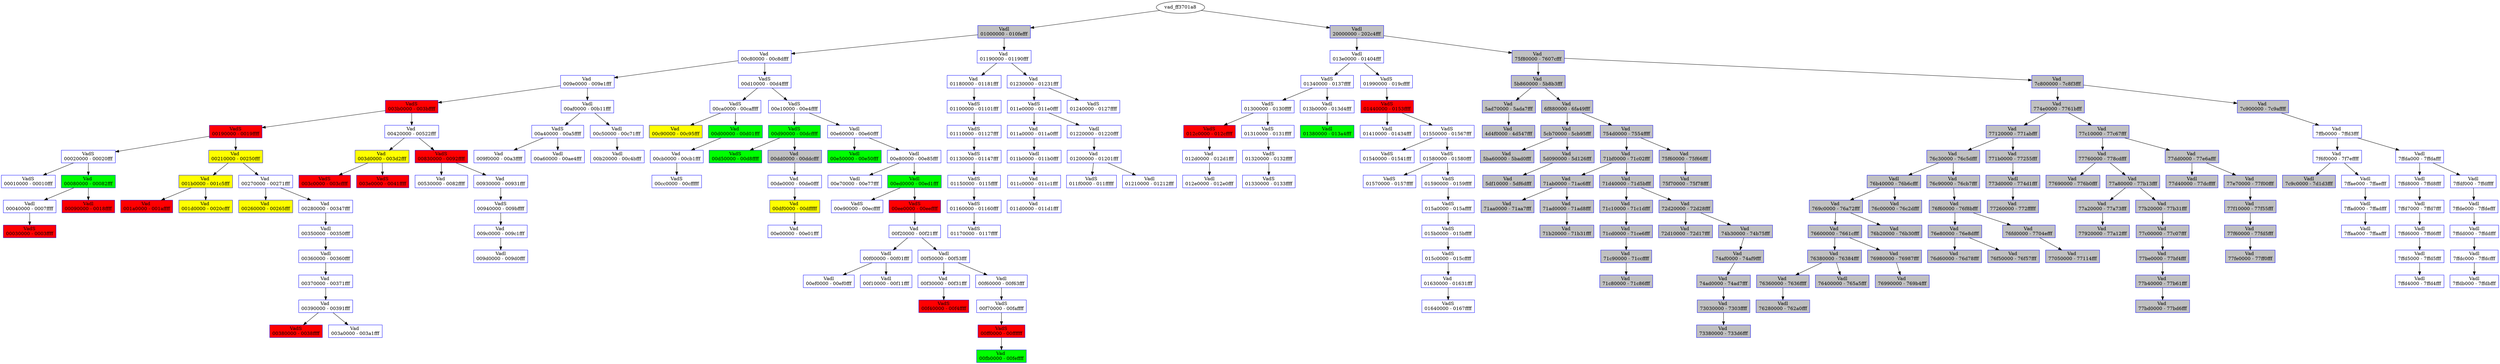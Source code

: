 /* Pid:   1724 */
digraph processtree {
graph [rankdir = "TB"];
vad_ff3701a8 -> vad_ff25bcf8
vad_ff25bcf8 [label = "{ Vadl\n01000000 - 010fefff }"shape = "record" color = "blue" style = "filled" fillcolor = "gray"];
vad_ff25bcf8 -> vad_ff394218
vad_ff394218 [label = "{ Vad \n00c80000 - 00c8dfff }"shape = "record" color = "blue" style = "filled" fillcolor = "white"];
vad_ff394218 -> vad_ff220840
vad_ff220840 [label = "{ Vad \n009e0000 - 009e1fff }"shape = "record" color = "blue" style = "filled" fillcolor = "white"];
vad_ff220840 -> vad_ff2286c8
vad_ff2286c8 [label = "{ VadS\n003b0000 - 003bffff }"shape = "record" color = "blue" style = "filled" fillcolor = "red"];
vad_ff2286c8 -> vad_ff277d88
vad_ff277d88 [label = "{ VadS\n00190000 - 0019ffff }"shape = "record" color = "blue" style = "filled" fillcolor = "red"];
vad_ff277d88 -> vad_ff1493f0
vad_ff1493f0 [label = "{ VadS\n00020000 - 00020fff }"shape = "record" color = "blue" style = "filled" fillcolor = "white"];
vad_ff1493f0 -> vad_ff1e7860
vad_ff1e7860 [label = "{ VadS\n00010000 - 00010fff }"shape = "record" color = "blue" style = "filled" fillcolor = "white"];
vad_ff1493f0 -> vad_80ffeea0
vad_80ffeea0 [label = "{ Vad \n00080000 - 00082fff }"shape = "record" color = "blue" style = "filled" fillcolor = "green"];
vad_80ffeea0 -> vad_80f655f8
vad_80f655f8 [label = "{ Vadl\n00040000 - 0007ffff }"shape = "record" color = "blue" style = "filled" fillcolor = "white"];
vad_80f655f8 -> vad_ff14a040
vad_ff14a040 [label = "{ VadS\n00030000 - 0003ffff }"shape = "record" color = "blue" style = "filled" fillcolor = "red"];
vad_80ffeea0 -> vad_80f74b58
vad_80f74b58 [label = "{ Vadl\n00090000 - 0018ffff }"shape = "record" color = "blue" style = "filled" fillcolor = "red"];
vad_ff277d88 -> vad_80f077b8
vad_80f077b8 [label = "{ Vad \n00210000 - 00250fff }"shape = "record" color = "blue" style = "filled" fillcolor = "yellow"];
vad_80f077b8 -> vad_ff1db5c0
vad_ff1db5c0 [label = "{ Vad \n001b0000 - 001c5fff }"shape = "record" color = "blue" style = "filled" fillcolor = "yellow"];
vad_ff1db5c0 -> vad_ff1344e0
vad_ff1344e0 [label = "{ Vad \n001a0000 - 001affff }"shape = "record" color = "blue" style = "filled" fillcolor = "red"];
vad_ff1db5c0 -> vad_ff23fb80
vad_ff23fb80 [label = "{ Vad \n001d0000 - 0020cfff }"shape = "record" color = "blue" style = "filled" fillcolor = "yellow"];
vad_80f077b8 -> vad_ff13a818
vad_ff13a818 [label = "{ Vad \n00270000 - 00271fff }"shape = "record" color = "blue" style = "filled" fillcolor = "white"];
vad_ff13a818 -> vad_ff3925a0
vad_ff3925a0 [label = "{ Vad \n00260000 - 00265fff }"shape = "record" color = "blue" style = "filled" fillcolor = "yellow"];
vad_ff13a818 -> vad_80fbb268
vad_80fbb268 [label = "{ Vad \n00280000 - 00347fff }"shape = "record" color = "blue" style = "filled" fillcolor = "white"];
vad_80fbb268 -> vad_ff24a4f0
vad_ff24a4f0 [label = "{ Vadl\n00350000 - 00350fff }"shape = "record" color = "blue" style = "filled" fillcolor = "white"];
vad_ff24a4f0 -> vad_ff91d5a0
vad_ff91d5a0 [label = "{ Vadl\n00360000 - 00360fff }"shape = "record" color = "blue" style = "filled" fillcolor = "white"];
vad_ff91d5a0 -> vad_80f09548
vad_80f09548 [label = "{ Vad \n00370000 - 00371fff }"shape = "record" color = "blue" style = "filled" fillcolor = "white"];
vad_80f09548 -> vad_ff221068
vad_ff221068 [label = "{ Vad \n00390000 - 00391fff }"shape = "record" color = "blue" style = "filled" fillcolor = "white"];
vad_ff221068 -> vad_ff1f5c68
vad_ff1f5c68 [label = "{ VadS\n00380000 - 0038ffff }"shape = "record" color = "blue" style = "filled" fillcolor = "red"];
vad_ff221068 -> vad_ff3a90a8
vad_ff3a90a8 [label = "{ Vad \n003a0000 - 003a1fff }"shape = "record" color = "blue" style = "filled" fillcolor = "white"];
vad_ff2286c8 -> vad_ff25f4a8
vad_ff25f4a8 [label = "{ Vad \n00420000 - 00522fff }"shape = "record" color = "blue" style = "filled" fillcolor = "white"];
vad_ff25f4a8 -> vad_ff150288
vad_ff150288 [label = "{ Vad \n003d0000 - 003d2fff }"shape = "record" color = "blue" style = "filled" fillcolor = "yellow"];
vad_ff150288 -> vad_ff2286a8
vad_ff2286a8 [label = "{ VadS\n003c0000 - 003cffff }"shape = "record" color = "blue" style = "filled" fillcolor = "red"];
vad_ff150288 -> vad_ff1f5c88
vad_ff1f5c88 [label = "{ VadS\n003e0000 - 0041ffff }"shape = "record" color = "blue" style = "filled" fillcolor = "red"];
vad_ff25f4a8 -> vad_ff26fda0
vad_ff26fda0 [label = "{ VadS\n00830000 - 0092ffff }"shape = "record" color = "blue" style = "filled" fillcolor = "red"];
vad_ff26fda0 -> vad_ff139350
vad_ff139350 [label = "{ Vad \n00530000 - 0082ffff }"shape = "record" color = "blue" style = "filled" fillcolor = "white"];
vad_ff26fda0 -> vad_ff272640
vad_ff272640 [label = "{ Vad \n00930000 - 00931fff }"shape = "record" color = "blue" style = "filled" fillcolor = "white"];
vad_ff272640 -> vad_ff26fd80
vad_ff26fd80 [label = "{ VadS\n00940000 - 009bffff }"shape = "record" color = "blue" style = "filled" fillcolor = "white"];
vad_ff26fd80 -> vad_ff233c00
vad_ff233c00 [label = "{ Vad \n009c0000 - 009c1fff }"shape = "record" color = "blue" style = "filled" fillcolor = "white"];
vad_ff233c00 -> vad_81026fc8
vad_81026fc8 [label = "{ Vadl\n009d0000 - 009d0fff }"shape = "record" color = "blue" style = "filled" fillcolor = "white"];
vad_ff220840 -> vad_ff370670
vad_ff370670 [label = "{ Vadl\n00af0000 - 00b11fff }"shape = "record" color = "blue" style = "filled" fillcolor = "white"];
vad_ff370670 -> vad_ff157180
vad_ff157180 [label = "{ VadS\n00a40000 - 00a5ffff }"shape = "record" color = "blue" style = "filled" fillcolor = "white"];
vad_ff157180 -> vad_ff3aa0b0
vad_ff3aa0b0 [label = "{ Vad \n009f0000 - 00a3ffff }"shape = "record" color = "blue" style = "filled" fillcolor = "white"];
vad_ff157180 -> vad_80fa8208
vad_80fa8208 [label = "{ Vadl\n00a60000 - 00ae4fff }"shape = "record" color = "blue" style = "filled" fillcolor = "white"];
vad_ff370670 -> vad_ff3ae1f8
vad_ff3ae1f8 [label = "{ Vadl\n00c50000 - 00c71fff }"shape = "record" color = "blue" style = "filled" fillcolor = "white"];
vad_ff3ae1f8 -> vad_ff23a220
vad_ff23a220 [label = "{ Vadl\n00b20000 - 00c4bfff }"shape = "record" color = "blue" style = "filled" fillcolor = "white"];
vad_ff394218 -> vad_ff2a3ae8
vad_ff2a3ae8 [label = "{ VadS\n00d10000 - 00d4ffff }"shape = "record" color = "blue" style = "filled" fillcolor = "white"];
vad_ff2a3ae8 -> vad_80fbe0f0
vad_80fbe0f0 [label = "{ VadS\n00ca0000 - 00caffff }"shape = "record" color = "blue" style = "filled" fillcolor = "white"];
vad_80fbe0f0 -> vad_ff264548
vad_ff264548 [label = "{ Vad \n00c90000 - 00c95fff }"shape = "record" color = "blue" style = "filled" fillcolor = "yellow"];
vad_80fbe0f0 -> vad_ff208848
vad_ff208848 [label = "{ Vad \n00d00000 - 00d01fff }"shape = "record" color = "blue" style = "filled" fillcolor = "green"];
vad_ff208848 -> vad_ff221208
vad_ff221208 [label = "{ Vad \n00cb0000 - 00cb1fff }"shape = "record" color = "blue" style = "filled" fillcolor = "white"];
vad_ff221208 -> vad_ff161c28
vad_ff161c28 [label = "{ VadS\n00cc0000 - 00cfffff }"shape = "record" color = "blue" style = "filled" fillcolor = "white"];
vad_ff2a3ae8 -> vad_81022f48
vad_81022f48 [label = "{ VadS\n00e10000 - 00e4ffff }"shape = "record" color = "blue" style = "filled" fillcolor = "white"];
vad_81022f48 -> vad_81022f28
vad_81022f28 [label = "{ VadS\n00d90000 - 00dcffff }"shape = "record" color = "blue" style = "filled" fillcolor = "green"];
vad_81022f28 -> vad_ff1fb390
vad_ff1fb390 [label = "{ VadS\n00d50000 - 00d8ffff }"shape = "record" color = "blue" style = "filled" fillcolor = "green"];
vad_81022f28 -> vad_80f4e0d0
vad_80f4e0d0 [label = "{ Vad \n00dd0000 - 00ddcfff }"shape = "record" color = "blue" style = "filled" fillcolor = "gray"];
vad_80f4e0d0 -> vad_ff20ba88
vad_ff20ba88 [label = "{ Vad \n00de0000 - 00de0fff }"shape = "record" color = "blue" style = "filled" fillcolor = "white"];
vad_ff20ba88 -> vad_ff23e008
vad_ff23e008 [label = "{ Vad \n00df0000 - 00dfffff }"shape = "record" color = "blue" style = "filled" fillcolor = "yellow"];
vad_ff23e008 -> vad_ff12b8e8
vad_ff12b8e8 [label = "{ Vad \n00e00000 - 00e01fff }"shape = "record" color = "blue" style = "filled" fillcolor = "white"];
vad_81022f48 -> vad_ff25d738
vad_ff25d738 [label = "{ Vadl\n00e60000 - 00e60fff }"shape = "record" color = "blue" style = "filled" fillcolor = "white"];
vad_ff25d738 -> vad_ff247640
vad_ff247640 [label = "{ Vadl\n00e50000 - 00e50fff }"shape = "record" color = "blue" style = "filled" fillcolor = "green"];
vad_ff25d738 -> vad_ff256310
vad_ff256310 [label = "{ Vadl\n00e80000 - 00e85fff }"shape = "record" color = "blue" style = "filled" fillcolor = "white"];
vad_ff256310 -> vad_ff264a68
vad_ff264a68 [label = "{ Vadl\n00e70000 - 00e77fff }"shape = "record" color = "blue" style = "filled" fillcolor = "white"];
vad_ff256310 -> vad_ff2228f8
vad_ff2228f8 [label = "{ Vadl\n00ed0000 - 00ed1fff }"shape = "record" color = "blue" style = "filled" fillcolor = "green"];
vad_ff2228f8 -> vad_80ffdc20
vad_80ffdc20 [label = "{ VadS\n00e90000 - 00ecffff }"shape = "record" color = "blue" style = "filled" fillcolor = "white"];
vad_ff2228f8 -> vad_80fd2c98
vad_80fd2c98 [label = "{ VadS\n00ee0000 - 00eeffff }"shape = "record" color = "blue" style = "filled" fillcolor = "red"];
vad_80fd2c98 -> vad_ff23b3b0
vad_ff23b3b0 [label = "{ Vad \n00f20000 - 00f21fff }"shape = "record" color = "blue" style = "filled" fillcolor = "white"];
vad_ff23b3b0 -> vad_ff377d20
vad_ff377d20 [label = "{ Vadl\n00f00000 - 00f01fff }"shape = "record" color = "blue" style = "filled" fillcolor = "white"];
vad_ff377d20 -> vad_80f5fe38
vad_80f5fe38 [label = "{ Vadl\n00ef0000 - 00ef0fff }"shape = "record" color = "blue" style = "filled" fillcolor = "white"];
vad_ff377d20 -> vad_80f072e8
vad_80f072e8 [label = "{ Vadl\n00f10000 - 00f11fff }"shape = "record" color = "blue" style = "filled" fillcolor = "white"];
vad_ff23b3b0 -> vad_ff27cc78
vad_ff27cc78 [label = "{ Vadl\n00f50000 - 00f53fff }"shape = "record" color = "blue" style = "filled" fillcolor = "white"];
vad_ff27cc78 -> vad_ff224570
vad_ff224570 [label = "{ Vad \n00f30000 - 00f31fff }"shape = "record" color = "blue" style = "filled" fillcolor = "white"];
vad_ff224570 -> vad_ff274098
vad_ff274098 [label = "{ VadS\n00f40000 - 00f4ffff }"shape = "record" color = "blue" style = "filled" fillcolor = "red"];
vad_ff27cc78 -> vad_ff2722a8
vad_ff2722a8 [label = "{ Vadl\n00f60000 - 00f63fff }"shape = "record" color = "blue" style = "filled" fillcolor = "white"];
vad_ff2722a8 -> vad_ff22b938
vad_ff22b938 [label = "{ VadS\n00f70000 - 00faffff }"shape = "record" color = "blue" style = "filled" fillcolor = "white"];
vad_ff22b938 -> vad_80faa840
vad_80faa840 [label = "{ VadS\n00ff0000 - 00ffffff }"shape = "record" color = "blue" style = "filled" fillcolor = "red"];
vad_80faa840 -> vad_ff13bc20
vad_ff13bc20 [label = "{ Vad \n00fb0000 - 00feffff }"shape = "record" color = "blue" style = "filled" fillcolor = "green"];
vad_ff25bcf8 -> vad_ff392600
vad_ff392600 [label = "{ Vad \n01190000 - 01190fff }"shape = "record" color = "blue" style = "filled" fillcolor = "white"];
vad_ff392600 -> vad_ff226748
vad_ff226748 [label = "{ Vad \n01180000 - 01181fff }"shape = "record" color = "blue" style = "filled" fillcolor = "white"];
vad_ff226748 -> vad_ff161f38
vad_ff161f38 [label = "{ VadS\n01100000 - 01101fff }"shape = "record" color = "blue" style = "filled" fillcolor = "white"];
vad_ff161f38 -> vad_80f9d1d8
vad_80f9d1d8 [label = "{ VadS\n01110000 - 01127fff }"shape = "record" color = "blue" style = "filled" fillcolor = "white"];
vad_80f9d1d8 -> vad_80f000a8
vad_80f000a8 [label = "{ VadS\n01130000 - 01147fff }"shape = "record" color = "blue" style = "filled" fillcolor = "white"];
vad_80f000a8 -> vad_80ff7c08
vad_80ff7c08 [label = "{ VadS\n01150000 - 0115ffff }"shape = "record" color = "blue" style = "filled" fillcolor = "white"];
vad_80ff7c08 -> vad_80f00ea8
vad_80f00ea8 [label = "{ VadS\n01160000 - 01160fff }"shape = "record" color = "blue" style = "filled" fillcolor = "white"];
vad_80f00ea8 -> vad_80fbe978
vad_80fbe978 [label = "{ VadS\n01170000 - 0117ffff }"shape = "record" color = "blue" style = "filled" fillcolor = "white"];
vad_ff392600 -> vad_ff136b28
vad_ff136b28 [label = "{ Vad \n01230000 - 01231fff }"shape = "record" color = "blue" style = "filled" fillcolor = "white"];
vad_ff136b28 -> vad_ff3b7070
vad_ff3b7070 [label = "{ VadS\n011e0000 - 011e0fff }"shape = "record" color = "blue" style = "filled" fillcolor = "white"];
vad_ff3b7070 -> vad_ff29bb98
vad_ff29bb98 [label = "{ Vad \n011a0000 - 011a0fff }"shape = "record" color = "blue" style = "filled" fillcolor = "white"];
vad_ff29bb98 -> vad_ff212a18
vad_ff212a18 [label = "{ Vadl\n011b0000 - 011b0fff }"shape = "record" color = "blue" style = "filled" fillcolor = "white"];
vad_ff212a18 -> vad_80f16178
vad_80f16178 [label = "{ Vad \n011c0000 - 011c1fff }"shape = "record" color = "blue" style = "filled" fillcolor = "white"];
vad_80f16178 -> vad_80f99158
vad_80f99158 [label = "{ Vad \n011d0000 - 011d1fff }"shape = "record" color = "blue" style = "filled" fillcolor = "white"];
vad_ff3b7070 -> vad_ff272878
vad_ff272878 [label = "{ Vadl\n01220000 - 01220fff }"shape = "record" color = "blue" style = "filled" fillcolor = "white"];
vad_ff272878 -> vad_80fe3248
vad_80fe3248 [label = "{ Vad \n01200000 - 01201fff }"shape = "record" color = "blue" style = "filled" fillcolor = "white"];
vad_80fe3248 -> vad_ff3971a8
vad_ff3971a8 [label = "{ VadS\n011f0000 - 011fffff }"shape = "record" color = "blue" style = "filled" fillcolor = "white"];
vad_80fe3248 -> vad_80f1aee8
vad_80f1aee8 [label = "{ Vadl\n01210000 - 01212fff }"shape = "record" color = "blue" style = "filled" fillcolor = "white"];
vad_ff136b28 -> vad_ff36b108
vad_ff36b108 [label = "{ VadS\n01240000 - 0127ffff }"shape = "record" color = "blue" style = "filled" fillcolor = "white"];
vad_ff3701a8 -> vad_ff1dbaa0
vad_ff1dbaa0 [label = "{ Vadl\n20000000 - 202c4fff }"shape = "record" color = "blue" style = "filled" fillcolor = "gray"];
vad_ff1dbaa0 -> vad_80fba540
vad_80fba540 [label = "{ Vadl\n013e0000 - 01404fff }"shape = "record" color = "blue" style = "filled" fillcolor = "white"];
vad_80fba540 -> vad_80ffda08
vad_80ffda08 [label = "{ VadS\n01340000 - 0137ffff }"shape = "record" color = "blue" style = "filled" fillcolor = "white"];
vad_80ffda08 -> vad_ff224480
vad_ff224480 [label = "{ VadS\n01300000 - 0130ffff }"shape = "record" color = "blue" style = "filled" fillcolor = "white"];
vad_ff224480 -> vad_80f5bd18
vad_80f5bd18 [label = "{ VadS\n012c0000 - 012cffff }"shape = "record" color = "blue" style = "filled" fillcolor = "red"];
vad_80f5bd18 -> vad_ff157900
vad_ff157900 [label = "{ Vad \n012d0000 - 012d1fff }"shape = "record" color = "blue" style = "filled" fillcolor = "white"];
vad_ff157900 -> vad_ff125d80
vad_ff125d80 [label = "{ Vadl\n012e0000 - 012e0fff }"shape = "record" color = "blue" style = "filled" fillcolor = "white"];
vad_ff224480 -> vad_8105a250
vad_8105a250 [label = "{ VadS\n01310000 - 0131ffff }"shape = "record" color = "blue" style = "filled" fillcolor = "white"];
vad_8105a250 -> vad_ff157f38
vad_ff157f38 [label = "{ VadS\n01320000 - 0132ffff }"shape = "record" color = "blue" style = "filled" fillcolor = "white"];
vad_ff157f38 -> vad_ff2a6040
vad_ff2a6040 [label = "{ VadS\n01330000 - 0133ffff }"shape = "record" color = "blue" style = "filled" fillcolor = "white"];
vad_80ffda08 -> vad_ff2682f0
vad_ff2682f0 [label = "{ Vadl\n013b0000 - 013d4fff }"shape = "record" color = "blue" style = "filled" fillcolor = "white"];
vad_ff2682f0 -> vad_ff2682b0
vad_ff2682b0 [label = "{ Vadl\n01380000 - 013a4fff }"shape = "record" color = "blue" style = "filled" fillcolor = "green"];
vad_80fba540 -> vad_80f73b00
vad_80f73b00 [label = "{ VadS\n01990000 - 019cffff }"shape = "record" color = "blue" style = "filled" fillcolor = "white"];
vad_80f73b00 -> vad_80f71dd0
vad_80f71dd0 [label = "{ VadS\n01440000 - 0153ffff }"shape = "record" color = "blue" style = "filled" fillcolor = "red"];
vad_80f71dd0 -> vad_ff272838
vad_ff272838 [label = "{ Vadl\n01410000 - 01434fff }"shape = "record" color = "blue" style = "filled" fillcolor = "white"];
vad_80f71dd0 -> vad_80f28130
vad_80f28130 [label = "{ VadS\n01550000 - 01567fff }"shape = "record" color = "blue" style = "filled" fillcolor = "white"];
vad_80f28130 -> vad_ff242ef8
vad_ff242ef8 [label = "{ VadS\n01540000 - 01541fff }"shape = "record" color = "blue" style = "filled" fillcolor = "white"];
vad_80f28130 -> vad_80efe758
vad_80efe758 [label = "{ VadS\n01580000 - 01580fff }"shape = "record" color = "blue" style = "filled" fillcolor = "white"];
vad_80efe758 -> vad_80f04a58
vad_80f04a58 [label = "{ VadS\n01570000 - 0157ffff }"shape = "record" color = "blue" style = "filled" fillcolor = "white"];
vad_80efe758 -> vad_81004ac0
vad_81004ac0 [label = "{ VadS\n01590000 - 0159ffff }"shape = "record" color = "blue" style = "filled" fillcolor = "white"];
vad_81004ac0 -> vad_ff125440
vad_ff125440 [label = "{ VadS\n015a0000 - 015affff }"shape = "record" color = "blue" style = "filled" fillcolor = "white"];
vad_ff125440 -> vad_ff399df0
vad_ff399df0 [label = "{ VadS\n015b0000 - 015bffff }"shape = "record" color = "blue" style = "filled" fillcolor = "white"];
vad_ff399df0 -> vad_81003ca8
vad_81003ca8 [label = "{ VadS\n015c0000 - 015cffff }"shape = "record" color = "blue" style = "filled" fillcolor = "white"];
vad_81003ca8 -> vad_ff3a9980
vad_ff3a9980 [label = "{ Vad \n01630000 - 01631fff }"shape = "record" color = "blue" style = "filled" fillcolor = "white"];
vad_ff3a9980 -> vad_ff39bed8
vad_ff39bed8 [label = "{ VadS\n01640000 - 0167ffff }"shape = "record" color = "blue" style = "filled" fillcolor = "white"];
vad_ff1dbaa0 -> vad_80f02398
vad_80f02398 [label = "{ Vad \n75f80000 - 7607cfff }"shape = "record" color = "blue" style = "filled" fillcolor = "gray"];
vad_80f02398 -> vad_ff238548
vad_ff238548 [label = "{ Vad \n5b860000 - 5b8b3fff }"shape = "record" color = "blue" style = "filled" fillcolor = "gray"];
vad_ff238548 -> vad_ff3b08c0
vad_ff3b08c0 [label = "{ Vad \n5ad70000 - 5ada7fff }"shape = "record" color = "blue" style = "filled" fillcolor = "gray"];
vad_ff3b08c0 -> vad_ff375bf0
vad_ff375bf0 [label = "{ Vad \n4d4f0000 - 4d547fff }"shape = "record" color = "blue" style = "filled" fillcolor = "gray"];
vad_ff238548 -> vad_ff24d6e0
vad_ff24d6e0 [label = "{ Vad \n6f880000 - 6fa49fff }"shape = "record" color = "blue" style = "filled" fillcolor = "gray"];
vad_ff24d6e0 -> vad_ff150258
vad_ff150258 [label = "{ Vad \n5cb70000 - 5cb95fff }"shape = "record" color = "blue" style = "filled" fillcolor = "gray"];
vad_ff150258 -> vad_ff153188
vad_ff153188 [label = "{ Vad \n5ba60000 - 5bad0fff }"shape = "record" color = "blue" style = "filled" fillcolor = "gray"];
vad_ff150258 -> vad_ff23aa80
vad_ff23aa80 [label = "{ Vad \n5d090000 - 5d126fff }"shape = "record" color = "blue" style = "filled" fillcolor = "gray"];
vad_ff23aa80 -> vad_80f95d28
vad_80f95d28 [label = "{ Vad \n5df10000 - 5df6dfff }"shape = "record" color = "blue" style = "filled" fillcolor = "gray"];
vad_ff24d6e0 -> vad_80f01a48
vad_80f01a48 [label = "{ Vad \n754d0000 - 7554ffff }"shape = "record" color = "blue" style = "filled" fillcolor = "gray"];
vad_80f01a48 -> vad_ff2994f8
vad_ff2994f8 [label = "{ Vad \n71bf0000 - 71c02fff }"shape = "record" color = "blue" style = "filled" fillcolor = "gray"];
vad_ff2994f8 -> vad_ff281da0
vad_ff281da0 [label = "{ Vad \n71ab0000 - 71ac6fff }"shape = "record" color = "blue" style = "filled" fillcolor = "gray"];
vad_ff281da0 -> vad_80f76ae8
vad_80f76ae8 [label = "{ Vad \n71aa0000 - 71aa7fff }"shape = "record" color = "blue" style = "filled" fillcolor = "gray"];
vad_ff281da0 -> vad_ff29edd8
vad_ff29edd8 [label = "{ Vad \n71ad0000 - 71ad8fff }"shape = "record" color = "blue" style = "filled" fillcolor = "gray"];
vad_ff29edd8 -> vad_ff291978
vad_ff291978 [label = "{ Vad \n71b20000 - 71b31fff }"shape = "record" color = "blue" style = "filled" fillcolor = "gray"];
vad_ff2994f8 -> vad_ff2687d8
vad_ff2687d8 [label = "{ Vad \n71d40000 - 71d5bfff }"shape = "record" color = "blue" style = "filled" fillcolor = "gray"];
vad_ff2687d8 -> vad_80f52de8
vad_80f52de8 [label = "{ Vad \n71c10000 - 71c1dfff }"shape = "record" color = "blue" style = "filled" fillcolor = "gray"];
vad_80f52de8 -> vad_ff1391b0
vad_ff1391b0 [label = "{ Vad \n71cd0000 - 71ce6fff }"shape = "record" color = "blue" style = "filled" fillcolor = "gray"];
vad_ff1391b0 -> vad_ff3c8338
vad_ff3c8338 [label = "{ Vad \n71c90000 - 71ccffff }"shape = "record" color = "blue" style = "filled" fillcolor = "gray"];
vad_ff3c8338 -> vad_80f03e80
vad_80f03e80 [label = "{ Vad \n71c80000 - 71c86fff }"shape = "record" color = "blue" style = "filled" fillcolor = "gray"];
vad_ff2687d8 -> vad_80fb3360
vad_80fb3360 [label = "{ Vad \n72d20000 - 72d28fff }"shape = "record" color = "blue" style = "filled" fillcolor = "gray"];
vad_80fb3360 -> vad_ff2127e8
vad_ff2127e8 [label = "{ Vad \n72d10000 - 72d17fff }"shape = "record" color = "blue" style = "filled" fillcolor = "gray"];
vad_80fb3360 -> vad_ff1e6c58
vad_ff1e6c58 [label = "{ Vad \n74b30000 - 74b75fff }"shape = "record" color = "blue" style = "filled" fillcolor = "gray"];
vad_ff1e6c58 -> vad_80f61378
vad_80f61378 [label = "{ Vad \n74af0000 - 74af9fff }"shape = "record" color = "blue" style = "filled" fillcolor = "gray"];
vad_80f61378 -> vad_80f17a90
vad_80f17a90 [label = "{ Vad \n74ad0000 - 74ad7fff }"shape = "record" color = "blue" style = "filled" fillcolor = "gray"];
vad_80f17a90 -> vad_ff215e80
vad_ff215e80 [label = "{ Vad \n73030000 - 7303ffff }"shape = "record" color = "blue" style = "filled" fillcolor = "gray"];
vad_ff215e80 -> vad_ff153050
vad_ff153050 [label = "{ Vad \n73380000 - 733d6fff }"shape = "record" color = "blue" style = "filled" fillcolor = "gray"];
vad_80f01a48 -> vad_80f2f0b0
vad_80f2f0b0 [label = "{ Vad \n75f60000 - 75f66fff }"shape = "record" color = "blue" style = "filled" fillcolor = "gray"];
vad_80f2f0b0 -> vad_80f5f858
vad_80f5f858 [label = "{ Vad \n75f70000 - 75f78fff }"shape = "record" color = "blue" style = "filled" fillcolor = "gray"];
vad_80f02398 -> vad_ff158318
vad_ff158318 [label = "{ Vad \n7c800000 - 7c8f3fff }"shape = "record" color = "blue" style = "filled" fillcolor = "gray"];
vad_ff158318 -> vad_ff158708
vad_ff158708 [label = "{ Vad \n774e0000 - 7761bfff }"shape = "record" color = "blue" style = "filled" fillcolor = "gray"];
vad_ff158708 -> vad_ff275fa8
vad_ff275fa8 [label = "{ Vad \n77120000 - 771abfff }"shape = "record" color = "blue" style = "filled" fillcolor = "gray"];
vad_ff275fa8 -> vad_ff261be8
vad_ff261be8 [label = "{ Vad \n76c30000 - 76c5dfff }"shape = "record" color = "blue" style = "filled" fillcolor = "gray"];
vad_ff261be8 -> vad_ff3b3808
vad_ff3b3808 [label = "{ Vadl\n76b40000 - 76b6cfff }"shape = "record" color = "blue" style = "filled" fillcolor = "gray"];
vad_ff3b3808 -> vad_ff388a80
vad_ff388a80 [label = "{ Vad \n769c0000 - 76a72fff }"shape = "record" color = "blue" style = "filled" fillcolor = "gray"];
vad_ff388a80 -> vad_ff1531c0
vad_ff1531c0 [label = "{ Vad \n76600000 - 7661cfff }"shape = "record" color = "blue" style = "filled" fillcolor = "gray"];
vad_ff1531c0 -> vad_ff385c00
vad_ff385c00 [label = "{ Vad \n76380000 - 76384fff }"shape = "record" color = "blue" style = "filled" fillcolor = "gray"];
vad_ff385c00 -> vad_ff29ed50
vad_ff29ed50 [label = "{ Vad \n76360000 - 7636ffff }"shape = "record" color = "blue" style = "filled" fillcolor = "gray"];
vad_ff29ed50 -> vad_80fe3148
vad_80fe3148 [label = "{ Vadl\n76280000 - 762a0fff }"shape = "record" color = "blue" style = "filled" fillcolor = "gray"];
vad_ff385c00 -> vad_ff1d7388
vad_ff1d7388 [label = "{ Vadl\n76400000 - 765a5fff }"shape = "record" color = "blue" style = "filled" fillcolor = "gray"];
vad_ff1531c0 -> vad_81023ae0
vad_81023ae0 [label = "{ Vad \n76980000 - 76987fff }"shape = "record" color = "blue" style = "filled" fillcolor = "gray"];
vad_81023ae0 -> vad_ff261c18
vad_ff261c18 [label = "{ Vad \n76990000 - 769b4fff }"shape = "record" color = "blue" style = "filled" fillcolor = "gray"];
vad_ff388a80 -> vad_ff2423b0
vad_ff2423b0 [label = "{ Vad \n76b20000 - 76b30fff }"shape = "record" color = "blue" style = "filled" fillcolor = "gray"];
vad_ff3b3808 -> vad_80f4e100
vad_80f4e100 [label = "{ Vad \n76c00000 - 76c2dfff }"shape = "record" color = "blue" style = "filled" fillcolor = "gray"];
vad_ff261be8 -> vad_ff2617c0
vad_ff2617c0 [label = "{ Vad \n76c90000 - 76cb7fff }"shape = "record" color = "blue" style = "filled" fillcolor = "gray"];
vad_ff2617c0 -> vad_ff2822b8
vad_ff2822b8 [label = "{ Vad \n76f60000 - 76f8bfff }"shape = "record" color = "blue" style = "filled" fillcolor = "gray"];
vad_ff2822b8 -> vad_ff276988
vad_ff276988 [label = "{ Vad \n76e80000 - 76e8dfff }"shape = "record" color = "blue" style = "filled" fillcolor = "gray"];
vad_ff276988 -> vad_ff224540
vad_ff224540 [label = "{ Vad \n76d60000 - 76d78fff }"shape = "record" color = "blue" style = "filled" fillcolor = "gray"];
vad_ff276988 -> vad_ff29a168
vad_ff29a168 [label = "{ Vad \n76f50000 - 76f57fff }"shape = "record" color = "blue" style = "filled" fillcolor = "gray"];
vad_ff2822b8 -> vad_ff382a68
vad_ff382a68 [label = "{ Vad \n76fd0000 - 7704efff }"shape = "record" color = "blue" style = "filled" fillcolor = "gray"];
vad_ff382a68 -> vad_ff22fde8
vad_ff22fde8 [label = "{ Vad \n77050000 - 77114fff }"shape = "record" color = "blue" style = "filled" fillcolor = "gray"];
vad_ff275fa8 -> vad_ff221a68
vad_ff221a68 [label = "{ Vad \n771b0000 - 77255fff }"shape = "record" color = "blue" style = "filled" fillcolor = "gray"];
vad_ff221a68 -> vad_80f27a08
vad_80f27a08 [label = "{ Vadl\n773d0000 - 774d1fff }"shape = "record" color = "blue" style = "filled" fillcolor = "gray"];
vad_80f27a08 -> vad_ff224958
vad_ff224958 [label = "{ Vad \n77260000 - 772fffff }"shape = "record" color = "blue" style = "filled" fillcolor = "gray"];
vad_ff158708 -> vad_80f070b0
vad_80f070b0 [label = "{ Vad \n77c10000 - 77c67fff }"shape = "record" color = "blue" style = "filled" fillcolor = "gray"];
vad_80f070b0 -> vad_ff3940a8
vad_ff3940a8 [label = "{ Vad \n77760000 - 778cdfff }"shape = "record" color = "blue" style = "filled" fillcolor = "gray"];
vad_ff3940a8 -> vad_ff14a238
vad_ff14a238 [label = "{ Vad \n77690000 - 776b0fff }"shape = "record" color = "blue" style = "filled" fillcolor = "gray"];
vad_ff3940a8 -> vad_ff393640
vad_ff393640 [label = "{ Vad \n77a80000 - 77b13fff }"shape = "record" color = "blue" style = "filled" fillcolor = "gray"];
vad_ff393640 -> vad_ff393a68
vad_ff393a68 [label = "{ Vad \n77a20000 - 77a73fff }"shape = "record" color = "blue" style = "filled" fillcolor = "gray"];
vad_ff393a68 -> vad_80f2e7a8
vad_80f2e7a8 [label = "{ Vad \n77920000 - 77a12fff }"shape = "record" color = "blue" style = "filled" fillcolor = "gray"];
vad_ff393640 -> vad_ff149b58
vad_ff149b58 [label = "{ Vad \n77b20000 - 77b31fff }"shape = "record" color = "blue" style = "filled" fillcolor = "gray"];
vad_ff149b58 -> vad_ff221268
vad_ff221268 [label = "{ Vad \n77c00000 - 77c07fff }"shape = "record" color = "blue" style = "filled" fillcolor = "gray"];
vad_ff221268 -> vad_ff235970
vad_ff235970 [label = "{ Vad \n77be0000 - 77bf4fff }"shape = "record" color = "blue" style = "filled" fillcolor = "gray"];
vad_ff235970 -> vad_ff38ed78
vad_ff38ed78 [label = "{ Vad \n77b40000 - 77b61fff }"shape = "record" color = "blue" style = "filled" fillcolor = "gray"];
vad_ff38ed78 -> vad_ff29ec48
vad_ff29ec48 [label = "{ Vad \n77bd0000 - 77bd6fff }"shape = "record" color = "blue" style = "filled" fillcolor = "gray"];
vad_80f070b0 -> vad_81002448
vad_81002448 [label = "{ Vad \n77dd0000 - 77e6afff }"shape = "record" color = "blue" style = "filled" fillcolor = "gray"];
vad_81002448 -> vad_ff1449c0
vad_ff1449c0 [label = "{ Vadl\n77d40000 - 77dcffff }"shape = "record" color = "blue" style = "filled" fillcolor = "gray"];
vad_81002448 -> vad_ff288268
vad_ff288268 [label = "{ Vad \n77e70000 - 77f00fff }"shape = "record" color = "blue" style = "filled" fillcolor = "gray"];
vad_ff288268 -> vad_80f279d8
vad_80f279d8 [label = "{ Vad \n77f10000 - 77f55fff }"shape = "record" color = "blue" style = "filled" fillcolor = "gray"];
vad_80f279d8 -> vad_ff39efd8
vad_ff39efd8 [label = "{ Vad \n77f60000 - 77fd5fff }"shape = "record" color = "blue" style = "filled" fillcolor = "gray"];
vad_ff39efd8 -> vad_ff376c50
vad_ff376c50 [label = "{ Vad \n77fe0000 - 77ff0fff }"shape = "record" color = "blue" style = "filled" fillcolor = "gray"];
vad_ff158318 -> vad_ff13b610
vad_ff13b610 [label = "{ Vad \n7c900000 - 7c9affff }"shape = "record" color = "blue" style = "filled" fillcolor = "gray"];
vad_ff13b610 -> vad_ff153898
vad_ff153898 [label = "{ Vad \n7ffb0000 - 7ffd3fff }"shape = "record" color = "blue" style = "filled" fillcolor = "white"];
vad_ff153898 -> vad_ff14b098
vad_ff14b098 [label = "{ Vad \n7f6f0000 - 7f7effff }"shape = "record" color = "blue" style = "filled" fillcolor = "white"];
vad_ff14b098 -> vad_ff2794d0
vad_ff2794d0 [label = "{ Vadl\n7c9c0000 - 7d1d3fff }"shape = "record" color = "blue" style = "filled" fillcolor = "gray"];
vad_ff14b098 -> vad_ff27c4f0
vad_ff27c4f0 [label = "{ Vadl\n7ffae000 - 7ffaefff }"shape = "record" color = "blue" style = "filled" fillcolor = "white"];
vad_ff27c4f0 -> vad_ff3b3a10
vad_ff3b3a10 [label = "{ Vadl\n7ffad000 - 7ffadfff }"shape = "record" color = "blue" style = "filled" fillcolor = "white"];
vad_ff3b3a10 -> vad_80f19198
vad_80f19198 [label = "{ Vadl\n7ffaa000 - 7ffaafff }"shape = "record" color = "blue" style = "filled" fillcolor = "white"];
vad_ff153898 -> vad_80f2b3b8
vad_80f2b3b8 [label = "{ Vadl\n7ffda000 - 7ffdafff }"shape = "record" color = "blue" style = "filled" fillcolor = "white"];
vad_80f2b3b8 -> vad_ff2544a8
vad_ff2544a8 [label = "{ Vadl\n7ffd8000 - 7ffd8fff }"shape = "record" color = "blue" style = "filled" fillcolor = "white"];
vad_ff2544a8 -> vad_ff38f908
vad_ff38f908 [label = "{ Vadl\n7ffd7000 - 7ffd7fff }"shape = "record" color = "blue" style = "filled" fillcolor = "white"];
vad_ff38f908 -> vad_ff3a0d20
vad_ff3a0d20 [label = "{ Vadl\n7ffd6000 - 7ffd6fff }"shape = "record" color = "blue" style = "filled" fillcolor = "white"];
vad_ff3a0d20 -> vad_8102a548
vad_8102a548 [label = "{ Vadl\n7ffd5000 - 7ffd5fff }"shape = "record" color = "blue" style = "filled" fillcolor = "white"];
vad_8102a548 -> vad_ff39b068
vad_ff39b068 [label = "{ Vadl\n7ffd4000 - 7ffd4fff }"shape = "record" color = "blue" style = "filled" fillcolor = "white"];
vad_80f2b3b8 -> vad_80f7a5a8
vad_80f7a5a8 [label = "{ Vadl\n7ffdf000 - 7ffdffff }"shape = "record" color = "blue" style = "filled" fillcolor = "white"];
vad_80f7a5a8 -> vad_ff262668
vad_ff262668 [label = "{ Vadl\n7ffde000 - 7ffdefff }"shape = "record" color = "blue" style = "filled" fillcolor = "white"];
vad_ff262668 -> vad_ff243c70
vad_ff243c70 [label = "{ Vadl\n7ffdd000 - 7ffddfff }"shape = "record" color = "blue" style = "filled" fillcolor = "white"];
vad_ff243c70 -> vad_ff228050
vad_ff228050 [label = "{ Vadl\n7ffdc000 - 7ffdcfff }"shape = "record" color = "blue" style = "filled" fillcolor = "white"];
vad_ff228050 -> vad_ff144308
vad_ff144308 [label = "{ Vadl\n7ffdb000 - 7ffdbfff }"shape = "record" color = "blue" style = "filled" fillcolor = "white"];
}
